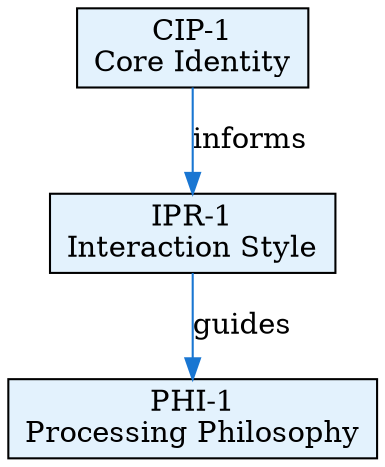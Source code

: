 digraph KnowledgeGraph {
  layout="dot"
  rankdir="TB"
  
  // Sample nodes
  node1 [label="CIP-1\nCore Identity", shape="box", fillcolor="#E3F2FD", style=filled]
  node2 [label="IPR-1\nInteraction Style", shape="box", fillcolor="#E3F2FD", style=filled]
  node3 [label="PHI-1\nProcessing Philosophy", shape="box", fillcolor="#E3F2FD", style=filled]
  
  // Sample edges
  node1 -> node2 [label="informs", color="#1976D2"]
  node2 -> node3 [label="guides", color="#1976D2"]
}